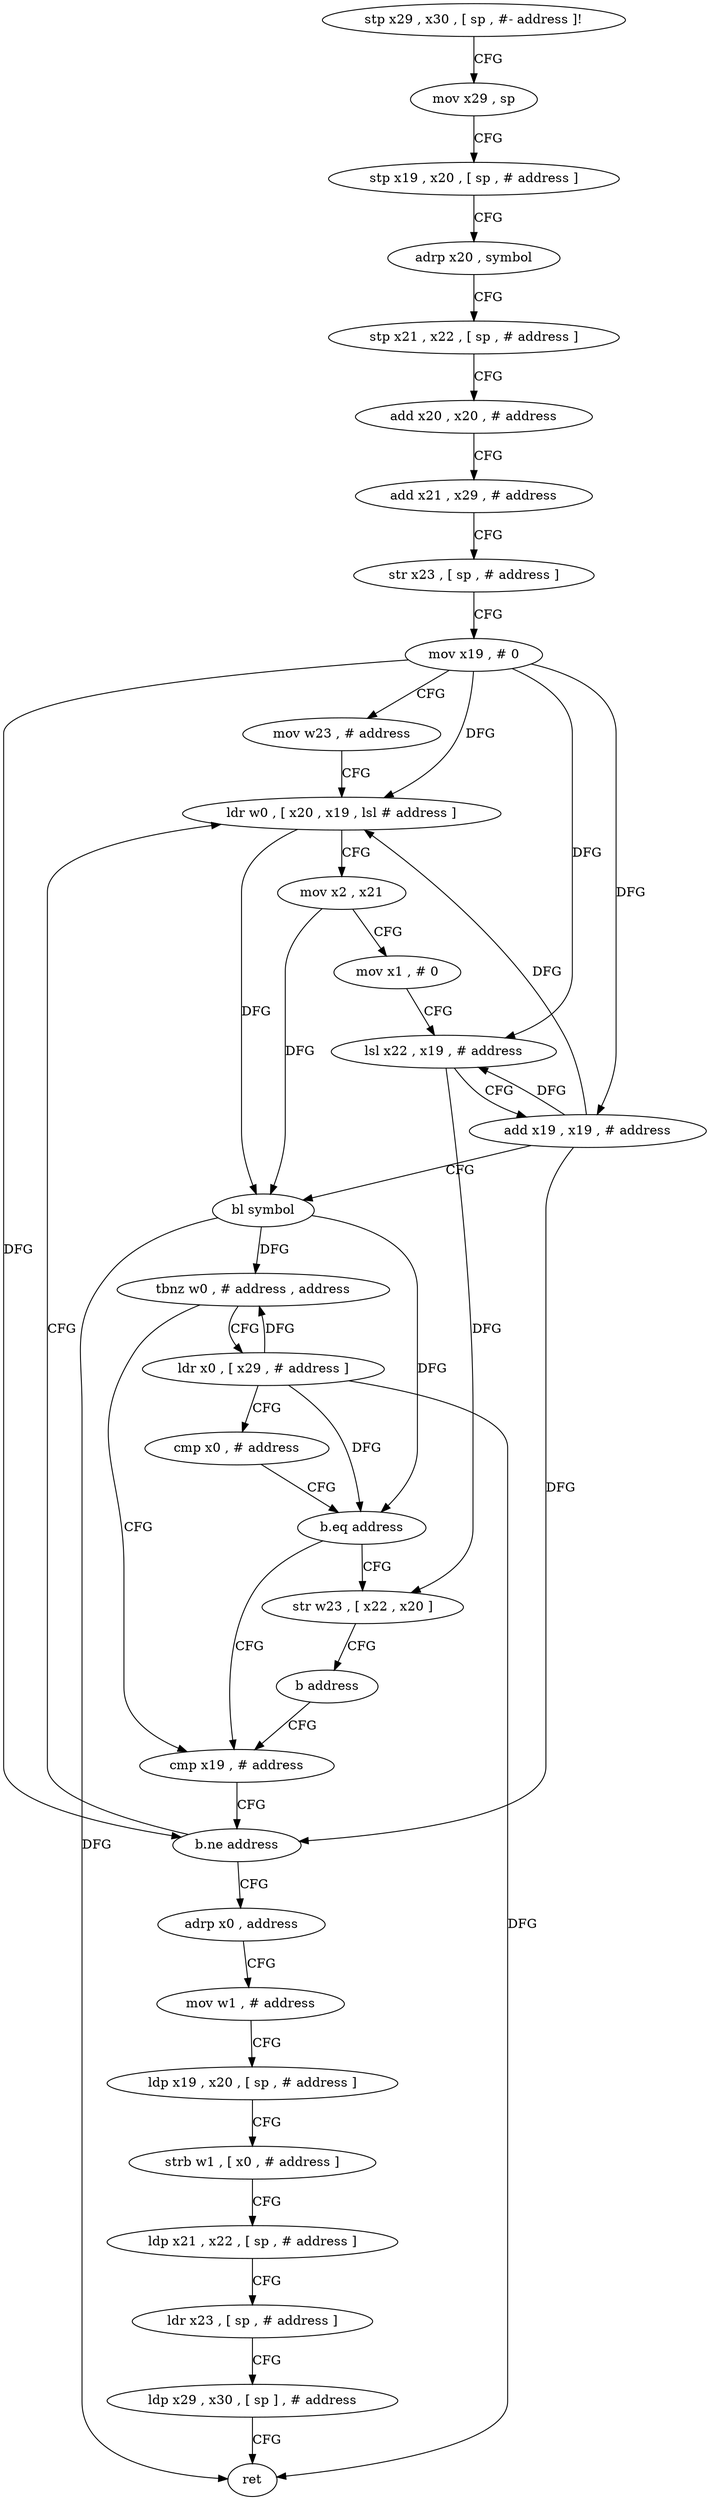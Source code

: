digraph "func" {
"163272" [label = "stp x29 , x30 , [ sp , #- address ]!" ]
"163276" [label = "mov x29 , sp" ]
"163280" [label = "stp x19 , x20 , [ sp , # address ]" ]
"163284" [label = "adrp x20 , symbol" ]
"163288" [label = "stp x21 , x22 , [ sp , # address ]" ]
"163292" [label = "add x20 , x20 , # address" ]
"163296" [label = "add x21 , x29 , # address" ]
"163300" [label = "str x23 , [ sp , # address ]" ]
"163304" [label = "mov x19 , # 0" ]
"163308" [label = "mov w23 , # address" ]
"163312" [label = "ldr w0 , [ x20 , x19 , lsl # address ]" ]
"163352" [label = "cmp x19 , # address" ]
"163356" [label = "b.ne address" ]
"163360" [label = "adrp x0 , address" ]
"163340" [label = "ldr x0 , [ x29 , # address ]" ]
"163344" [label = "cmp x0 , # address" ]
"163348" [label = "b.eq address" ]
"163392" [label = "str w23 , [ x22 , x20 ]" ]
"163316" [label = "mov x2 , x21" ]
"163320" [label = "mov x1 , # 0" ]
"163324" [label = "lsl x22 , x19 , # address" ]
"163328" [label = "add x19 , x19 , # address" ]
"163332" [label = "bl symbol" ]
"163336" [label = "tbnz w0 , # address , address" ]
"163364" [label = "mov w1 , # address" ]
"163368" [label = "ldp x19 , x20 , [ sp , # address ]" ]
"163372" [label = "strb w1 , [ x0 , # address ]" ]
"163376" [label = "ldp x21 , x22 , [ sp , # address ]" ]
"163380" [label = "ldr x23 , [ sp , # address ]" ]
"163384" [label = "ldp x29 , x30 , [ sp ] , # address" ]
"163388" [label = "ret" ]
"163396" [label = "b address" ]
"163272" -> "163276" [ label = "CFG" ]
"163276" -> "163280" [ label = "CFG" ]
"163280" -> "163284" [ label = "CFG" ]
"163284" -> "163288" [ label = "CFG" ]
"163288" -> "163292" [ label = "CFG" ]
"163292" -> "163296" [ label = "CFG" ]
"163296" -> "163300" [ label = "CFG" ]
"163300" -> "163304" [ label = "CFG" ]
"163304" -> "163308" [ label = "CFG" ]
"163304" -> "163312" [ label = "DFG" ]
"163304" -> "163324" [ label = "DFG" ]
"163304" -> "163328" [ label = "DFG" ]
"163304" -> "163356" [ label = "DFG" ]
"163308" -> "163312" [ label = "CFG" ]
"163312" -> "163316" [ label = "CFG" ]
"163312" -> "163332" [ label = "DFG" ]
"163352" -> "163356" [ label = "CFG" ]
"163356" -> "163312" [ label = "CFG" ]
"163356" -> "163360" [ label = "CFG" ]
"163360" -> "163364" [ label = "CFG" ]
"163340" -> "163344" [ label = "CFG" ]
"163340" -> "163336" [ label = "DFG" ]
"163340" -> "163348" [ label = "DFG" ]
"163340" -> "163388" [ label = "DFG" ]
"163344" -> "163348" [ label = "CFG" ]
"163348" -> "163392" [ label = "CFG" ]
"163348" -> "163352" [ label = "CFG" ]
"163392" -> "163396" [ label = "CFG" ]
"163316" -> "163320" [ label = "CFG" ]
"163316" -> "163332" [ label = "DFG" ]
"163320" -> "163324" [ label = "CFG" ]
"163324" -> "163328" [ label = "CFG" ]
"163324" -> "163392" [ label = "DFG" ]
"163328" -> "163332" [ label = "CFG" ]
"163328" -> "163312" [ label = "DFG" ]
"163328" -> "163324" [ label = "DFG" ]
"163328" -> "163356" [ label = "DFG" ]
"163332" -> "163336" [ label = "DFG" ]
"163332" -> "163348" [ label = "DFG" ]
"163332" -> "163388" [ label = "DFG" ]
"163336" -> "163352" [ label = "CFG" ]
"163336" -> "163340" [ label = "CFG" ]
"163364" -> "163368" [ label = "CFG" ]
"163368" -> "163372" [ label = "CFG" ]
"163372" -> "163376" [ label = "CFG" ]
"163376" -> "163380" [ label = "CFG" ]
"163380" -> "163384" [ label = "CFG" ]
"163384" -> "163388" [ label = "CFG" ]
"163396" -> "163352" [ label = "CFG" ]
}
